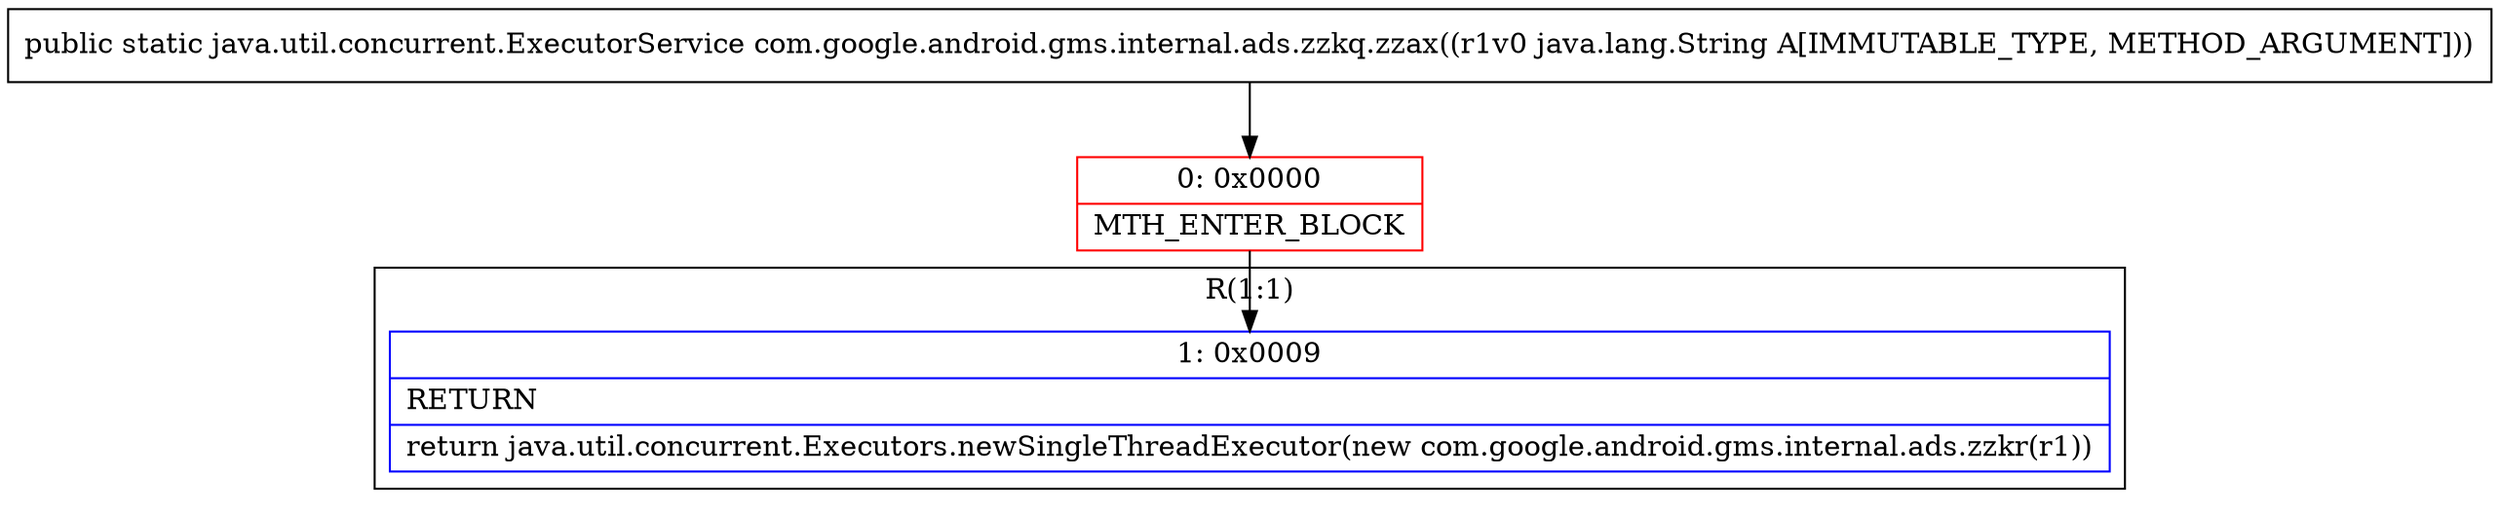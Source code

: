digraph "CFG forcom.google.android.gms.internal.ads.zzkq.zzax(Ljava\/lang\/String;)Ljava\/util\/concurrent\/ExecutorService;" {
subgraph cluster_Region_772551873 {
label = "R(1:1)";
node [shape=record,color=blue];
Node_1 [shape=record,label="{1\:\ 0x0009|RETURN\l|return java.util.concurrent.Executors.newSingleThreadExecutor(new com.google.android.gms.internal.ads.zzkr(r1))\l}"];
}
Node_0 [shape=record,color=red,label="{0\:\ 0x0000|MTH_ENTER_BLOCK\l}"];
MethodNode[shape=record,label="{public static java.util.concurrent.ExecutorService com.google.android.gms.internal.ads.zzkq.zzax((r1v0 java.lang.String A[IMMUTABLE_TYPE, METHOD_ARGUMENT])) }"];
MethodNode -> Node_0;
Node_0 -> Node_1;
}

